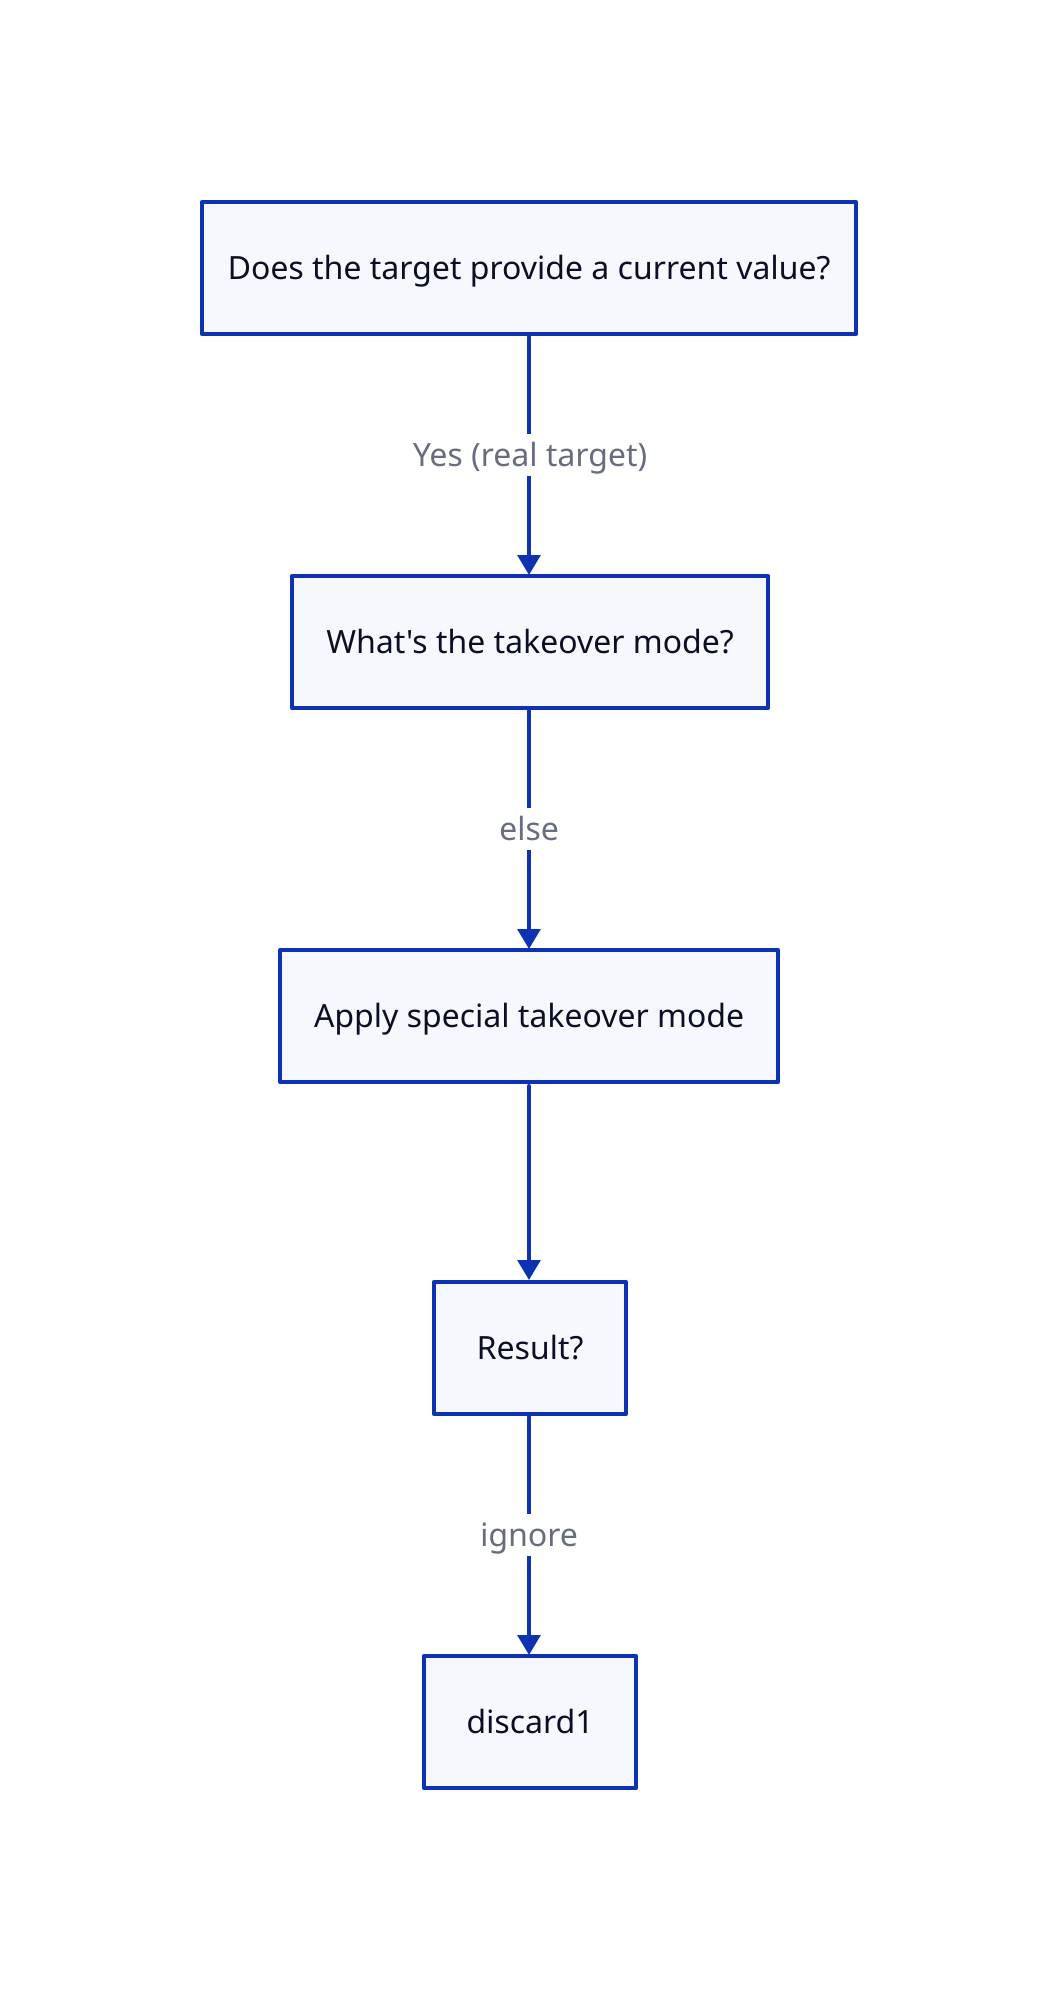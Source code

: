 class: container

discard1.class: discard

does_target_provide_value -> which_takeover_mode: Yes (real target)
which_takeover_mode -> takeover_mode: else
takeover_mode -> takover_mode_result
takover_mode_result -> discard1: ignore
takeover_mode: {
  label: Apply special takeover mode
}
does_target_provide_value: {
  label: Does the target provide a current value?
  class: decision
}
which_takeover_mode: {
  label: What's the takeover mode?
  class: decision
}
takover_mode_result: {
  label: Result?
  class: decision
}
